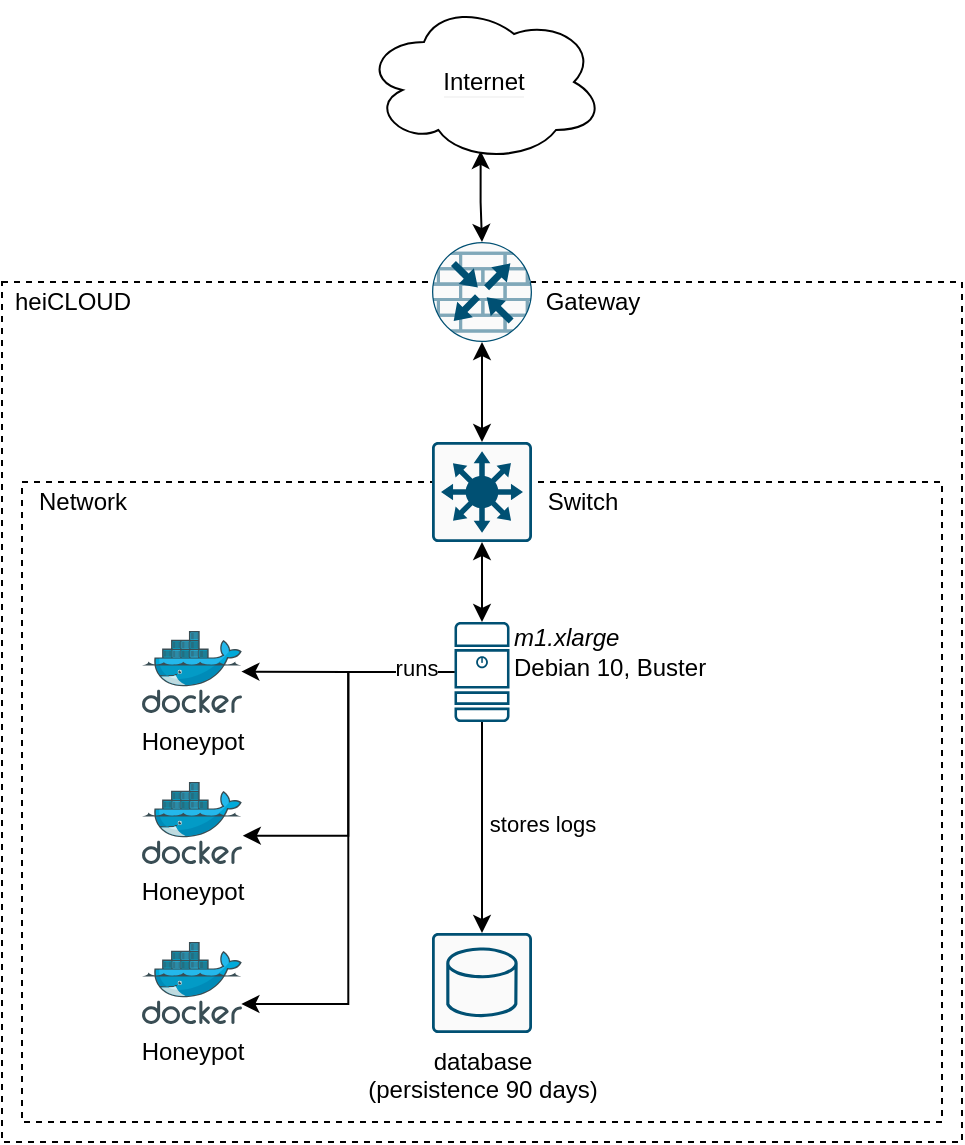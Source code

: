 <mxfile version="15.5.6" type="device"><diagram id="OKie07MkIeT4Zu1xcx5v" name="Page-1"><mxGraphModel dx="761" dy="759" grid="1" gridSize="10" guides="1" tooltips="1" connect="1" arrows="1" fold="1" page="1" pageScale="1" pageWidth="850" pageHeight="1100" math="0" shadow="0"><root><mxCell id="0"/><mxCell id="1" parent="0"/><mxCell id="DFV6b7wnO6j2IANX-hdl-45" value="" style="rounded=0;whiteSpace=wrap;html=1;dashed=1;labelBackgroundColor=#F5F5F5;fillColor=none;" vertex="1" parent="1"><mxGeometry x="210" y="460" width="480" height="430" as="geometry"/></mxCell><mxCell id="DFV6b7wnO6j2IANX-hdl-44" value="" style="rounded=0;whiteSpace=wrap;html=1;dashed=1;labelBackgroundColor=#F5F5F5;fillColor=none;" vertex="1" parent="1"><mxGeometry x="220" y="560" width="460" height="320" as="geometry"/></mxCell><mxCell id="DFV6b7wnO6j2IANX-hdl-43" style="edgeStyle=orthogonalEdgeStyle;rounded=0;orthogonalLoop=1;jettySize=auto;html=1;exitX=0.5;exitY=1;exitDx=0;exitDy=0;exitPerimeter=0;entryX=0.5;entryY=0;entryDx=0;entryDy=0;startArrow=classic;startFill=1;entryPerimeter=0;" edge="1" parent="1" source="DFV6b7wnO6j2IANX-hdl-2" target="DFV6b7wnO6j2IANX-hdl-57"><mxGeometry relative="1" as="geometry"><mxPoint x="450" y="640" as="targetPoint"/></mxGeometry></mxCell><mxCell id="DFV6b7wnO6j2IANX-hdl-2" value="" style="sketch=0;points=[[0.015,0.015,0],[0.985,0.015,0],[0.985,0.985,0],[0.015,0.985,0],[0.25,0,0],[0.5,0,0],[0.75,0,0],[1,0.25,0],[1,0.5,0],[1,0.75,0],[0.75,1,0],[0.5,1,0],[0.25,1,0],[0,0.75,0],[0,0.5,0],[0,0.25,0]];verticalLabelPosition=bottom;html=1;verticalAlign=top;aspect=fixed;align=center;pointerEvents=1;shape=mxgraph.cisco19.rect;prIcon=l3_switch;fillColor=#FAFAFA;strokeColor=#005073;" vertex="1" parent="1"><mxGeometry x="425" y="540" width="50" height="50" as="geometry"/></mxCell><mxCell id="DFV6b7wnO6j2IANX-hdl-6" style="edgeStyle=orthogonalEdgeStyle;rounded=0;orthogonalLoop=1;jettySize=auto;html=1;exitX=0.5;exitY=1;exitDx=0;exitDy=0;exitPerimeter=0;entryX=0.5;entryY=0;entryDx=0;entryDy=0;entryPerimeter=0;startArrow=classic;startFill=1;" edge="1" parent="1" source="DFV6b7wnO6j2IANX-hdl-5" target="DFV6b7wnO6j2IANX-hdl-2"><mxGeometry relative="1" as="geometry"/></mxCell><mxCell id="DFV6b7wnO6j2IANX-hdl-5" value="" style="sketch=0;points=[[0.5,0,0],[1,0.5,0],[0.5,1,0],[0,0.5,0],[0.145,0.145,0],[0.856,0.145,0],[0.855,0.856,0],[0.145,0.855,0]];verticalLabelPosition=bottom;html=1;verticalAlign=top;aspect=fixed;align=center;pointerEvents=1;shape=mxgraph.cisco19.rect;prIcon=router_with_firewall;fillColor=#FAFAFA;strokeColor=#005073;" vertex="1" parent="1"><mxGeometry x="425" y="440" width="50" height="50" as="geometry"/></mxCell><mxCell id="DFV6b7wnO6j2IANX-hdl-46" value="heiCLOUD" style="text;html=1;align=center;verticalAlign=middle;resizable=0;points=[];autosize=1;strokeColor=none;fillColor=none;" vertex="1" parent="1"><mxGeometry x="210" y="460" width="70" height="20" as="geometry"/></mxCell><mxCell id="DFV6b7wnO6j2IANX-hdl-47" value="Network" style="text;html=1;align=center;verticalAlign=middle;resizable=0;points=[];autosize=1;strokeColor=none;fillColor=none;" vertex="1" parent="1"><mxGeometry x="220" y="560" width="60" height="20" as="geometry"/></mxCell><mxCell id="DFV6b7wnO6j2IANX-hdl-51" style="edgeStyle=orthogonalEdgeStyle;rounded=0;orthogonalLoop=1;jettySize=auto;html=1;exitX=0.486;exitY=0.931;exitDx=0;exitDy=0;exitPerimeter=0;entryX=0.5;entryY=0;entryDx=0;entryDy=0;entryPerimeter=0;startArrow=classic;startFill=1;endArrow=classic;endFill=1;" edge="1" parent="1" source="DFV6b7wnO6j2IANX-hdl-50" target="DFV6b7wnO6j2IANX-hdl-5"><mxGeometry relative="1" as="geometry"/></mxCell><mxCell id="DFV6b7wnO6j2IANX-hdl-50" value="&lt;span style=&quot;background-color: rgb(255 , 255 , 255)&quot;&gt;Internet&lt;/span&gt;" style="ellipse;shape=cloud;whiteSpace=wrap;html=1;labelBackgroundColor=#F5F5F5;fillColor=default;" vertex="1" parent="1"><mxGeometry x="391" y="320" width="120" height="80" as="geometry"/></mxCell><mxCell id="DFV6b7wnO6j2IANX-hdl-52" value="Gateway" style="text;html=1;align=center;verticalAlign=middle;resizable=0;points=[];autosize=1;strokeColor=none;fillColor=none;" vertex="1" parent="1"><mxGeometry x="475" y="460" width="60" height="20" as="geometry"/></mxCell><mxCell id="DFV6b7wnO6j2IANX-hdl-53" value="Switch" style="text;html=1;align=center;verticalAlign=middle;resizable=0;points=[];autosize=1;strokeColor=none;fillColor=none;" vertex="1" parent="1"><mxGeometry x="475" y="560" width="50" height="20" as="geometry"/></mxCell><mxCell id="DFV6b7wnO6j2IANX-hdl-59" style="edgeStyle=orthogonalEdgeStyle;rounded=0;orthogonalLoop=1;jettySize=auto;html=1;exitX=0.5;exitY=1;exitDx=0;exitDy=0;exitPerimeter=0;entryX=0.5;entryY=0;entryDx=0;entryDy=0;entryPerimeter=0;startArrow=none;startFill=0;endArrow=classic;endFill=1;" edge="1" parent="1" source="DFV6b7wnO6j2IANX-hdl-57" target="DFV6b7wnO6j2IANX-hdl-58"><mxGeometry relative="1" as="geometry"/></mxCell><mxCell id="DFV6b7wnO6j2IANX-hdl-60" value="stores logs" style="edgeLabel;html=1;align=center;verticalAlign=middle;resizable=0;points=[];" vertex="1" connectable="0" parent="DFV6b7wnO6j2IANX-hdl-59"><mxGeometry x="-0.234" y="-1" relative="1" as="geometry"><mxPoint x="31" y="10" as="offset"/></mxGeometry></mxCell><mxCell id="DFV6b7wnO6j2IANX-hdl-73" style="edgeStyle=orthogonalEdgeStyle;rounded=0;orthogonalLoop=1;jettySize=auto;html=1;exitX=0;exitY=0.5;exitDx=0;exitDy=0;exitPerimeter=0;entryX=0.994;entryY=0.495;entryDx=0;entryDy=0;entryPerimeter=0;startArrow=none;startFill=0;endArrow=classic;endFill=1;" edge="1" parent="1" source="DFV6b7wnO6j2IANX-hdl-57" target="DFV6b7wnO6j2IANX-hdl-71"><mxGeometry relative="1" as="geometry"/></mxCell><mxCell id="DFV6b7wnO6j2IANX-hdl-76" style="edgeStyle=orthogonalEdgeStyle;rounded=0;orthogonalLoop=1;jettySize=auto;html=1;exitX=0;exitY=0.5;exitDx=0;exitDy=0;exitPerimeter=0;entryX=1.008;entryY=0.655;entryDx=0;entryDy=0;entryPerimeter=0;startArrow=none;startFill=0;endArrow=classic;endFill=1;" edge="1" parent="1" source="DFV6b7wnO6j2IANX-hdl-57" target="DFV6b7wnO6j2IANX-hdl-74"><mxGeometry relative="1" as="geometry"/></mxCell><mxCell id="DFV6b7wnO6j2IANX-hdl-77" style="edgeStyle=orthogonalEdgeStyle;rounded=0;orthogonalLoop=1;jettySize=auto;html=1;exitX=0;exitY=0.5;exitDx=0;exitDy=0;exitPerimeter=0;entryX=0.994;entryY=0.756;entryDx=0;entryDy=0;entryPerimeter=0;startArrow=none;startFill=0;endArrow=classic;endFill=1;" edge="1" parent="1" source="DFV6b7wnO6j2IANX-hdl-57" target="DFV6b7wnO6j2IANX-hdl-75"><mxGeometry relative="1" as="geometry"/></mxCell><mxCell id="DFV6b7wnO6j2IANX-hdl-78" value="runs" style="edgeLabel;html=1;align=center;verticalAlign=middle;resizable=0;points=[];" vertex="1" connectable="0" parent="DFV6b7wnO6j2IANX-hdl-77"><mxGeometry x="-0.853" y="-2" relative="1" as="geometry"><mxPoint as="offset"/></mxGeometry></mxCell><mxCell id="DFV6b7wnO6j2IANX-hdl-57" value="" style="sketch=0;points=[[0.015,0.015,0],[0.985,0.015,0],[0.985,0.985,0],[0.015,0.985,0],[0.25,0,0],[0.5,0,0],[0.75,0,0],[1,0.25,0],[1,0.5,0],[1,0.75,0],[0.75,1,0],[0.5,1,0],[0.25,1,0],[0,0.75,0],[0,0.5,0],[0,0.25,0]];verticalLabelPosition=bottom;html=1;verticalAlign=top;aspect=fixed;align=center;pointerEvents=1;shape=mxgraph.cisco19.server;fillColor=#005073;strokeColor=none;labelBackgroundColor=#FFFFFF;" vertex="1" parent="1"><mxGeometry x="436.25" y="630" width="27.5" height="50" as="geometry"/></mxCell><mxCell id="DFV6b7wnO6j2IANX-hdl-58" value="&lt;div&gt;database&lt;/div&gt;&lt;div&gt;(persistence 90 days)&lt;br&gt;&lt;/div&gt;" style="sketch=0;points=[[0.015,0.015,0],[0.985,0.015,0],[0.985,0.985,0],[0.015,0.985,0],[0.25,0,0],[0.5,0,0],[0.75,0,0],[1,0.25,0],[1,0.5,0],[1,0.75,0],[0.75,1,0],[0.5,1,0],[0.25,1,0],[0,0.75,0],[0,0.5,0],[0,0.25,0]];verticalLabelPosition=bottom;html=1;verticalAlign=top;aspect=fixed;align=center;pointerEvents=1;shape=mxgraph.cisco19.rect;prIcon=database_relational;fillColor=#FAFAFA;strokeColor=#005073;labelBackgroundColor=#FFFFFF;" vertex="1" parent="1"><mxGeometry x="425" y="785.5" width="50" height="50" as="geometry"/></mxCell><mxCell id="DFV6b7wnO6j2IANX-hdl-61" value="&lt;div&gt;&lt;i&gt;m1.xlarge&lt;/i&gt;&lt;/div&gt;&lt;div&gt;Debian 10, Buster&lt;/div&gt;" style="text;html=1;align=left;verticalAlign=middle;resizable=0;points=[];autosize=1;strokeColor=none;fillColor=none;labelBackgroundColor=none;labelBorderColor=none;" vertex="1" parent="1"><mxGeometry x="463.75" y="630" width="110" height="30" as="geometry"/></mxCell><mxCell id="DFV6b7wnO6j2IANX-hdl-71" value="Honeypot" style="sketch=0;aspect=fixed;html=1;points=[];align=center;image;fontSize=12;image=img/lib/mscae/Docker.svg;labelBackgroundColor=#FFFFFF;fillColor=default;" vertex="1" parent="1"><mxGeometry x="280" y="634.5" width="50" height="41" as="geometry"/></mxCell><mxCell id="DFV6b7wnO6j2IANX-hdl-74" value="Honeypot" style="sketch=0;aspect=fixed;html=1;points=[];align=center;image;fontSize=12;image=img/lib/mscae/Docker.svg;labelBackgroundColor=#FFFFFF;fillColor=default;" vertex="1" parent="1"><mxGeometry x="280" y="710" width="50" height="41" as="geometry"/></mxCell><mxCell id="DFV6b7wnO6j2IANX-hdl-75" value="Honeypot" style="sketch=0;aspect=fixed;html=1;points=[];align=center;image;fontSize=12;image=img/lib/mscae/Docker.svg;labelBackgroundColor=#FFFFFF;fillColor=default;" vertex="1" parent="1"><mxGeometry x="280" y="790" width="50" height="41" as="geometry"/></mxCell></root></mxGraphModel></diagram></mxfile>